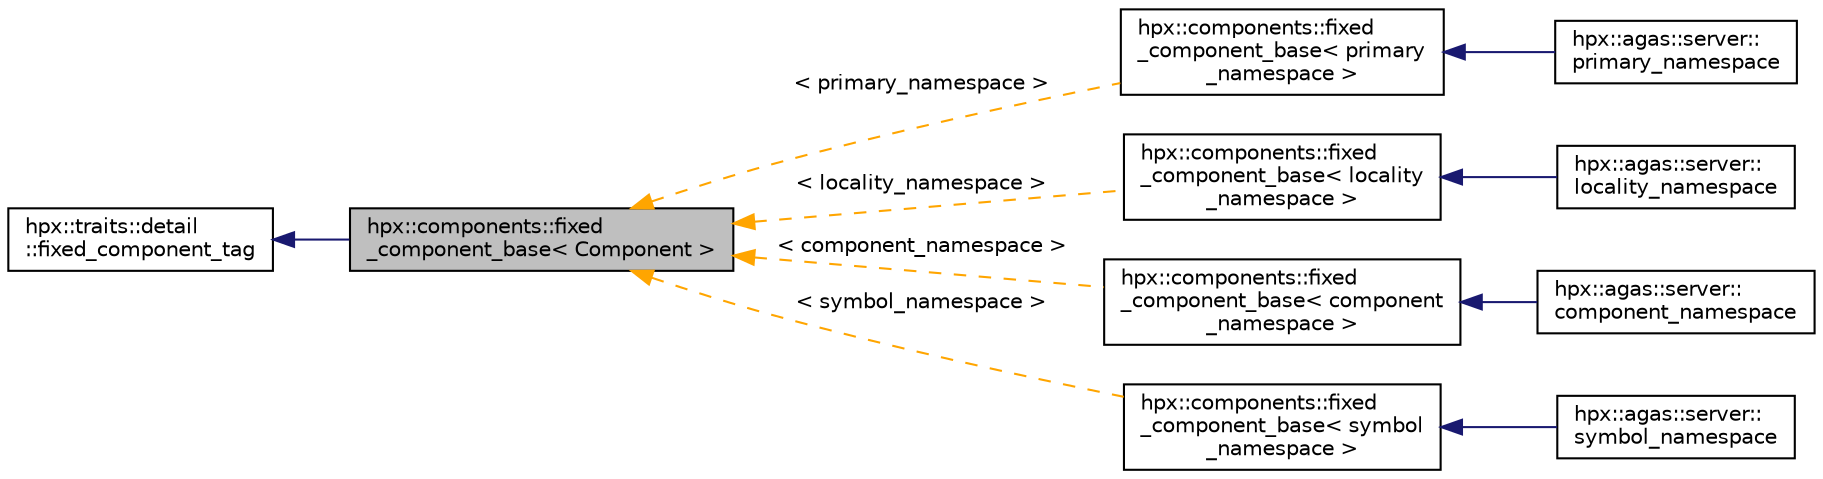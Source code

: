 digraph "hpx::components::fixed_component_base&lt; Component &gt;"
{
  edge [fontname="Helvetica",fontsize="10",labelfontname="Helvetica",labelfontsize="10"];
  node [fontname="Helvetica",fontsize="10",shape=record];
  rankdir="LR";
  Node0 [label="hpx::components::fixed\l_component_base\< Component \>",height=0.2,width=0.4,color="black", fillcolor="grey75", style="filled", fontcolor="black"];
  Node1 -> Node0 [dir="back",color="midnightblue",fontsize="10",style="solid",fontname="Helvetica"];
  Node1 [label="hpx::traits::detail\l::fixed_component_tag",height=0.2,width=0.4,color="black", fillcolor="white", style="filled",URL="$d6/d72/structhpx_1_1traits_1_1detail_1_1fixed__component__tag.html"];
  Node0 -> Node2 [dir="back",color="orange",fontsize="10",style="dashed",label=" \< primary_namespace \>" ,fontname="Helvetica"];
  Node2 [label="hpx::components::fixed\l_component_base\< primary\l_namespace \>",height=0.2,width=0.4,color="black", fillcolor="white", style="filled",URL="$df/dfd/classhpx_1_1components_1_1fixed__component__base.html"];
  Node2 -> Node3 [dir="back",color="midnightblue",fontsize="10",style="solid",fontname="Helvetica"];
  Node3 [label="hpx::agas::server::\lprimary_namespace",height=0.2,width=0.4,color="black", fillcolor="white", style="filled",URL="$d7/d3a/structhpx_1_1agas_1_1server_1_1primary__namespace.html",tooltip="AGAS&#39;s primary namespace maps 128-bit global identifiers (GIDs) to resolved addresses. "];
  Node0 -> Node4 [dir="back",color="orange",fontsize="10",style="dashed",label=" \< locality_namespace \>" ,fontname="Helvetica"];
  Node4 [label="hpx::components::fixed\l_component_base\< locality\l_namespace \>",height=0.2,width=0.4,color="black", fillcolor="white", style="filled",URL="$df/dfd/classhpx_1_1components_1_1fixed__component__base.html"];
  Node4 -> Node5 [dir="back",color="midnightblue",fontsize="10",style="solid",fontname="Helvetica"];
  Node5 [label="hpx::agas::server::\llocality_namespace",height=0.2,width=0.4,color="black", fillcolor="white", style="filled",URL="$dc/d72/structhpx_1_1agas_1_1server_1_1locality__namespace.html"];
  Node0 -> Node6 [dir="back",color="orange",fontsize="10",style="dashed",label=" \< component_namespace \>" ,fontname="Helvetica"];
  Node6 [label="hpx::components::fixed\l_component_base\< component\l_namespace \>",height=0.2,width=0.4,color="black", fillcolor="white", style="filled",URL="$df/dfd/classhpx_1_1components_1_1fixed__component__base.html"];
  Node6 -> Node7 [dir="back",color="midnightblue",fontsize="10",style="solid",fontname="Helvetica"];
  Node7 [label="hpx::agas::server::\lcomponent_namespace",height=0.2,width=0.4,color="black", fillcolor="white", style="filled",URL="$d4/dc8/structhpx_1_1agas_1_1server_1_1component__namespace.html"];
  Node0 -> Node8 [dir="back",color="orange",fontsize="10",style="dashed",label=" \< symbol_namespace \>" ,fontname="Helvetica"];
  Node8 [label="hpx::components::fixed\l_component_base\< symbol\l_namespace \>",height=0.2,width=0.4,color="black", fillcolor="white", style="filled",URL="$df/dfd/classhpx_1_1components_1_1fixed__component__base.html"];
  Node8 -> Node9 [dir="back",color="midnightblue",fontsize="10",style="solid",fontname="Helvetica"];
  Node9 [label="hpx::agas::server::\lsymbol_namespace",height=0.2,width=0.4,color="black", fillcolor="white", style="filled",URL="$dc/da6/structhpx_1_1agas_1_1server_1_1symbol__namespace.html"];
}
